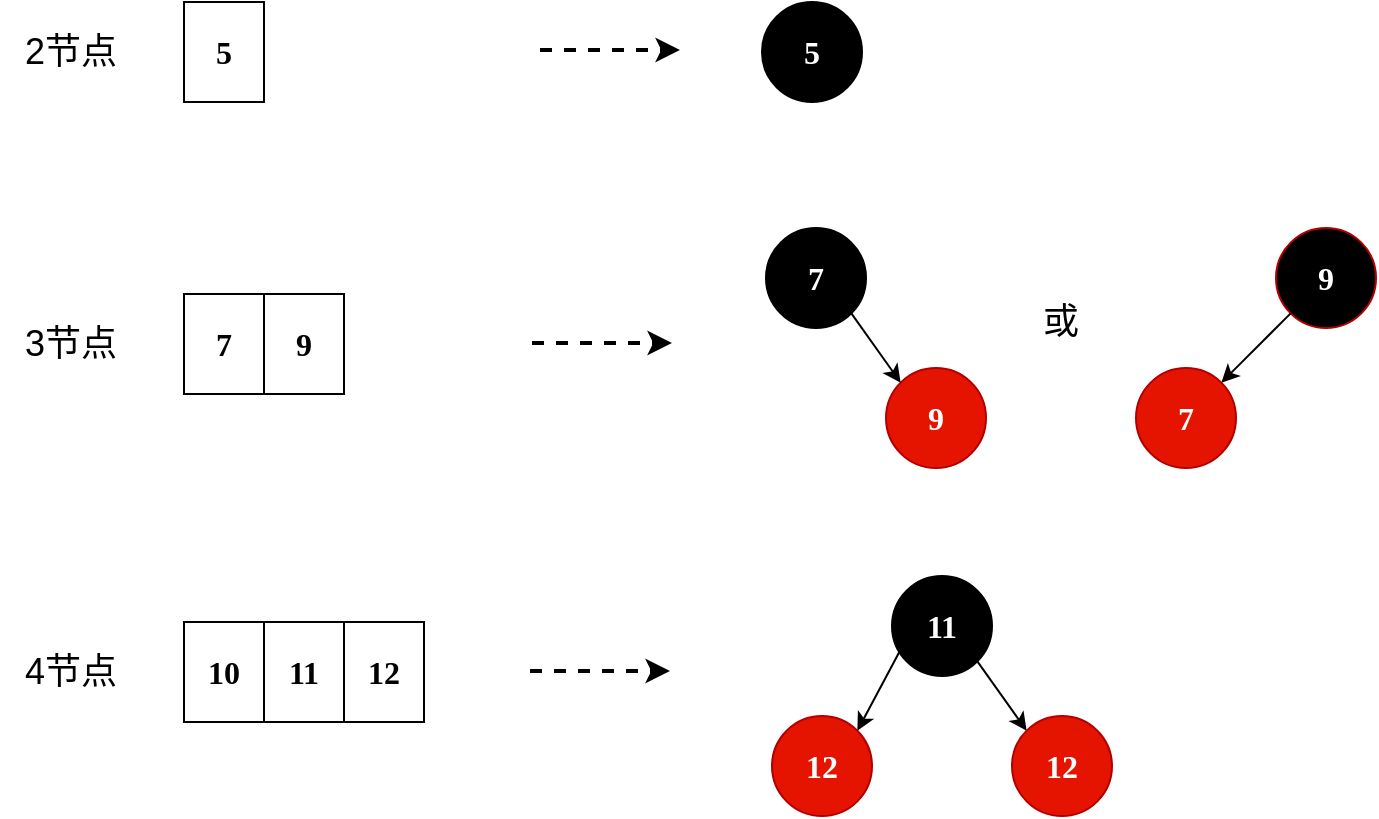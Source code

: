 <mxfile version="21.2.8" type="device">
  <diagram name="Page-1" id="OkSHVjGQxGhho42TcfcU">
    <mxGraphModel dx="1100" dy="805" grid="1" gridSize="10" guides="1" tooltips="1" connect="1" arrows="1" fold="1" page="1" pageScale="1" pageWidth="827" pageHeight="1169" math="0" shadow="0">
      <root>
        <mxCell id="0" />
        <mxCell id="1" parent="0" />
        <mxCell id="I37OMEj5BIsu6qohU7K4-2" value="&lt;font style=&quot;font-size: 18px;&quot;&gt;2节点&lt;/font&gt;" style="text;html=1;align=center;verticalAlign=middle;resizable=0;points=[];autosize=1;strokeColor=none;fillColor=none;" vertex="1" parent="1">
          <mxGeometry x="55" y="295" width="70" height="40" as="geometry" />
        </mxCell>
        <mxCell id="I37OMEj5BIsu6qohU7K4-3" value="" style="endArrow=classic;html=1;rounded=0;dashed=1;strokeWidth=2;" edge="1" parent="1">
          <mxGeometry width="50" height="50" relative="1" as="geometry">
            <mxPoint x="325" y="314" as="sourcePoint" />
            <mxPoint x="395" y="314" as="targetPoint" />
          </mxGeometry>
        </mxCell>
        <mxCell id="I37OMEj5BIsu6qohU7K4-4" value="&lt;b&gt;&lt;font color=&quot;#ffffff&quot; style=&quot;font-size: 16px;&quot; face=&quot;Verdana&quot;&gt;5&lt;/font&gt;&lt;/b&gt;" style="ellipse;whiteSpace=wrap;html=1;aspect=fixed;fillColor=#000000;" vertex="1" parent="1">
          <mxGeometry x="436" y="290" width="50" height="50" as="geometry" />
        </mxCell>
        <mxCell id="I37OMEj5BIsu6qohU7K4-5" value="&lt;b&gt;&lt;font style=&quot;font-size: 16px;&quot; face=&quot;Verdana&quot;&gt;5&lt;/font&gt;&lt;/b&gt;" style="rounded=0;whiteSpace=wrap;html=1;" vertex="1" parent="1">
          <mxGeometry x="147" y="290" width="40" height="50" as="geometry" />
        </mxCell>
        <mxCell id="I37OMEj5BIsu6qohU7K4-6" value="&lt;font style=&quot;font-size: 18px;&quot;&gt;3节点&lt;/font&gt;" style="text;html=1;align=center;verticalAlign=middle;resizable=0;points=[];autosize=1;strokeColor=none;fillColor=none;" vertex="1" parent="1">
          <mxGeometry x="55" y="441" width="70" height="40" as="geometry" />
        </mxCell>
        <mxCell id="I37OMEj5BIsu6qohU7K4-7" value="&lt;b&gt;&lt;font style=&quot;font-size: 16px;&quot; face=&quot;Verdana&quot;&gt;7&lt;/font&gt;&lt;/b&gt;" style="rounded=0;whiteSpace=wrap;html=1;" vertex="1" parent="1">
          <mxGeometry x="147" y="436" width="40" height="50" as="geometry" />
        </mxCell>
        <mxCell id="I37OMEj5BIsu6qohU7K4-8" value="&lt;b&gt;&lt;font style=&quot;font-size: 16px;&quot; face=&quot;Verdana&quot;&gt;9&lt;/font&gt;&lt;/b&gt;" style="rounded=0;whiteSpace=wrap;html=1;" vertex="1" parent="1">
          <mxGeometry x="187" y="436" width="40" height="50" as="geometry" />
        </mxCell>
        <mxCell id="I37OMEj5BIsu6qohU7K4-9" value="" style="endArrow=classic;html=1;rounded=0;dashed=1;strokeWidth=2;" edge="1" parent="1">
          <mxGeometry width="50" height="50" relative="1" as="geometry">
            <mxPoint x="321" y="460.5" as="sourcePoint" />
            <mxPoint x="391" y="460.5" as="targetPoint" />
          </mxGeometry>
        </mxCell>
        <mxCell id="I37OMEj5BIsu6qohU7K4-11" value="&lt;b&gt;&lt;font color=&quot;#ffffff&quot; style=&quot;font-size: 16px;&quot; face=&quot;Verdana&quot;&gt;7&lt;/font&gt;&lt;/b&gt;" style="ellipse;whiteSpace=wrap;html=1;aspect=fixed;fillColor=#000000;" vertex="1" parent="1">
          <mxGeometry x="438" y="403" width="50" height="50" as="geometry" />
        </mxCell>
        <mxCell id="I37OMEj5BIsu6qohU7K4-12" value="&lt;b&gt;&lt;font style=&quot;font-size: 16px;&quot; face=&quot;Verdana&quot;&gt;9&lt;/font&gt;&lt;/b&gt;" style="ellipse;whiteSpace=wrap;html=1;aspect=fixed;fillColor=#e51400;fontColor=#ffffff;strokeColor=#B20000;" vertex="1" parent="1">
          <mxGeometry x="498" y="473" width="50" height="50" as="geometry" />
        </mxCell>
        <mxCell id="I37OMEj5BIsu6qohU7K4-13" value="" style="endArrow=classic;html=1;rounded=0;exitX=1;exitY=1;exitDx=0;exitDy=0;entryX=0;entryY=0;entryDx=0;entryDy=0;" edge="1" parent="1" source="I37OMEj5BIsu6qohU7K4-11" target="I37OMEj5BIsu6qohU7K4-12">
          <mxGeometry width="50" height="50" relative="1" as="geometry">
            <mxPoint x="238" y="353" as="sourcePoint" />
            <mxPoint x="288" y="303" as="targetPoint" />
          </mxGeometry>
        </mxCell>
        <mxCell id="I37OMEj5BIsu6qohU7K4-14" value="&lt;font style=&quot;font-size: 18px;&quot;&gt;或&lt;/font&gt;" style="text;html=1;align=center;verticalAlign=middle;resizable=0;points=[];autosize=1;strokeColor=none;fillColor=none;" vertex="1" parent="1">
          <mxGeometry x="565" y="430" width="40" height="40" as="geometry" />
        </mxCell>
        <mxCell id="I37OMEj5BIsu6qohU7K4-15" value="&lt;b&gt;&lt;font color=&quot;#ffffff&quot; style=&quot;font-size: 16px;&quot; face=&quot;Verdana&quot;&gt;7&lt;/font&gt;&lt;/b&gt;" style="ellipse;whiteSpace=wrap;html=1;aspect=fixed;fillColor=#e51400;fontColor=#ffffff;strokeColor=#B20000;" vertex="1" parent="1">
          <mxGeometry x="623" y="473" width="50" height="50" as="geometry" />
        </mxCell>
        <mxCell id="I37OMEj5BIsu6qohU7K4-16" value="&lt;b&gt;&lt;font style=&quot;font-size: 16px;&quot; face=&quot;Verdana&quot;&gt;9&lt;/font&gt;&lt;/b&gt;" style="ellipse;whiteSpace=wrap;html=1;aspect=fixed;fillColor=#000000;fontColor=#ffffff;strokeColor=#B20000;" vertex="1" parent="1">
          <mxGeometry x="693" y="403" width="50" height="50" as="geometry" />
        </mxCell>
        <mxCell id="I37OMEj5BIsu6qohU7K4-18" value="" style="endArrow=classic;html=1;rounded=0;exitX=0;exitY=1;exitDx=0;exitDy=0;entryX=1;entryY=0;entryDx=0;entryDy=0;" edge="1" parent="1" source="I37OMEj5BIsu6qohU7K4-16" target="I37OMEj5BIsu6qohU7K4-15">
          <mxGeometry width="50" height="50" relative="1" as="geometry">
            <mxPoint x="543" y="351" as="sourcePoint" />
            <mxPoint x="593" y="301" as="targetPoint" />
          </mxGeometry>
        </mxCell>
        <mxCell id="I37OMEj5BIsu6qohU7K4-19" value="&lt;font style=&quot;font-size: 18px;&quot;&gt;4节点&lt;/font&gt;" style="text;html=1;align=center;verticalAlign=middle;resizable=0;points=[];autosize=1;strokeColor=none;fillColor=none;" vertex="1" parent="1">
          <mxGeometry x="55" y="605" width="70" height="40" as="geometry" />
        </mxCell>
        <mxCell id="I37OMEj5BIsu6qohU7K4-20" value="&lt;b&gt;&lt;font style=&quot;font-size: 16px;&quot; face=&quot;Verdana&quot;&gt;10&lt;/font&gt;&lt;/b&gt;" style="rounded=0;whiteSpace=wrap;html=1;" vertex="1" parent="1">
          <mxGeometry x="147" y="600" width="40" height="50" as="geometry" />
        </mxCell>
        <mxCell id="I37OMEj5BIsu6qohU7K4-21" value="&lt;b&gt;&lt;font style=&quot;font-size: 16px;&quot; face=&quot;Verdana&quot;&gt;11&lt;/font&gt;&lt;/b&gt;" style="rounded=0;whiteSpace=wrap;html=1;" vertex="1" parent="1">
          <mxGeometry x="187" y="600" width="40" height="50" as="geometry" />
        </mxCell>
        <mxCell id="I37OMEj5BIsu6qohU7K4-22" value="&lt;b&gt;&lt;font style=&quot;font-size: 16px;&quot; face=&quot;Verdana&quot;&gt;12&lt;/font&gt;&lt;/b&gt;" style="rounded=0;whiteSpace=wrap;html=1;" vertex="1" parent="1">
          <mxGeometry x="227" y="600" width="40" height="50" as="geometry" />
        </mxCell>
        <mxCell id="I37OMEj5BIsu6qohU7K4-23" value="" style="endArrow=classic;html=1;rounded=0;dashed=1;strokeWidth=2;" edge="1" parent="1">
          <mxGeometry width="50" height="50" relative="1" as="geometry">
            <mxPoint x="320" y="624.5" as="sourcePoint" />
            <mxPoint x="390" y="624.5" as="targetPoint" />
          </mxGeometry>
        </mxCell>
        <mxCell id="I37OMEj5BIsu6qohU7K4-25" value="&lt;b&gt;&lt;font color=&quot;#ffffff&quot; style=&quot;font-size: 16px;&quot; face=&quot;Verdana&quot;&gt;11&lt;/font&gt;&lt;/b&gt;" style="ellipse;whiteSpace=wrap;html=1;aspect=fixed;fillColor=#000000;" vertex="1" parent="1">
          <mxGeometry x="501" y="577" width="50" height="50" as="geometry" />
        </mxCell>
        <mxCell id="I37OMEj5BIsu6qohU7K4-26" value="&lt;b&gt;&lt;font style=&quot;font-size: 16px;&quot; face=&quot;Verdana&quot;&gt;12&lt;/font&gt;&lt;/b&gt;" style="ellipse;whiteSpace=wrap;html=1;aspect=fixed;fillColor=#e51400;fontColor=#ffffff;strokeColor=#B20000;" vertex="1" parent="1">
          <mxGeometry x="561" y="647" width="50" height="50" as="geometry" />
        </mxCell>
        <mxCell id="I37OMEj5BIsu6qohU7K4-27" value="" style="endArrow=classic;html=1;rounded=0;exitX=1;exitY=1;exitDx=0;exitDy=0;entryX=0;entryY=0;entryDx=0;entryDy=0;" edge="1" parent="1" source="I37OMEj5BIsu6qohU7K4-25" target="I37OMEj5BIsu6qohU7K4-26">
          <mxGeometry width="50" height="50" relative="1" as="geometry">
            <mxPoint x="301" y="527" as="sourcePoint" />
            <mxPoint x="351" y="477" as="targetPoint" />
          </mxGeometry>
        </mxCell>
        <mxCell id="I37OMEj5BIsu6qohU7K4-28" value="&lt;b&gt;&lt;font style=&quot;font-size: 16px;&quot; face=&quot;Verdana&quot;&gt;12&lt;/font&gt;&lt;/b&gt;" style="ellipse;whiteSpace=wrap;html=1;aspect=fixed;fillColor=#e51400;fontColor=#ffffff;strokeColor=#B20000;" vertex="1" parent="1">
          <mxGeometry x="441" y="647" width="50" height="50" as="geometry" />
        </mxCell>
        <mxCell id="I37OMEj5BIsu6qohU7K4-29" value="" style="endArrow=classic;html=1;rounded=0;exitX=0.084;exitY=0.74;exitDx=0;exitDy=0;exitPerimeter=0;entryX=1;entryY=0;entryDx=0;entryDy=0;" edge="1" parent="1" source="I37OMEj5BIsu6qohU7K4-25" target="I37OMEj5BIsu6qohU7K4-28">
          <mxGeometry width="50" height="50" relative="1" as="geometry">
            <mxPoint x="360" y="430" as="sourcePoint" />
            <mxPoint x="410" y="380" as="targetPoint" />
          </mxGeometry>
        </mxCell>
      </root>
    </mxGraphModel>
  </diagram>
</mxfile>
